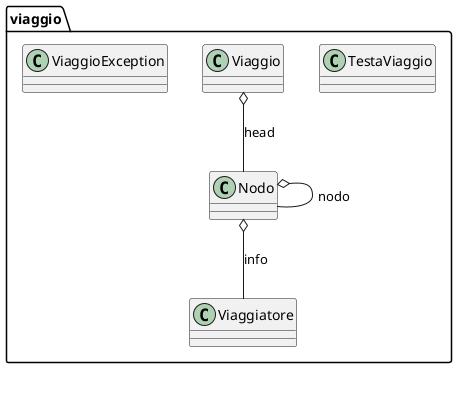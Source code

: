 @startuml

  namespace viaggio {
    class viaggio.Nodo {

    }
  }
  

  namespace viaggio {
    class viaggio.TestaViaggio {
    }
  }
  

  namespace viaggio {
    class viaggio.Viaggiatore {
    }
  }
  

  namespace viaggio {
    class viaggio.Viaggio {
    }
  }
  

  namespace viaggio {
    class viaggio.ViaggioException {
    }
  }
  

  viaggio.Nodo o-- viaggio.Viaggiatore : info
  viaggio.Nodo o-- viaggio.Nodo : nodo
  viaggio.Viaggio o-- viaggio.Nodo : head


right footer


endfooter

@enduml
